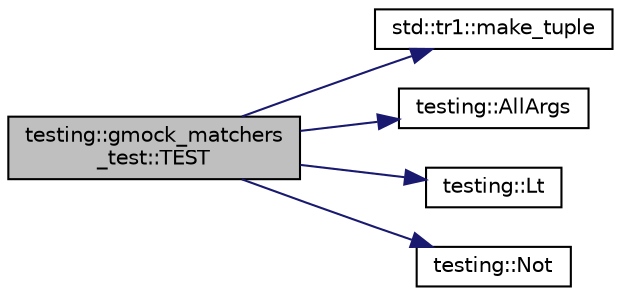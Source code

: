 digraph "testing::gmock_matchers_test::TEST"
{
  edge [fontname="Helvetica",fontsize="10",labelfontname="Helvetica",labelfontsize="10"];
  node [fontname="Helvetica",fontsize="10",shape=record];
  rankdir="LR";
  Node938 [label="testing::gmock_matchers\l_test::TEST",height=0.2,width=0.4,color="black", fillcolor="grey75", style="filled", fontcolor="black"];
  Node938 -> Node939 [color="midnightblue",fontsize="10",style="solid",fontname="Helvetica"];
  Node939 [label="std::tr1::make_tuple",height=0.2,width=0.4,color="black", fillcolor="white", style="filled",URL="$d2/db7/namespacestd_1_1tr1.html#af7e12a0f5b5791b5b7c49a5a17b85359"];
  Node938 -> Node940 [color="midnightblue",fontsize="10",style="solid",fontname="Helvetica"];
  Node940 [label="testing::AllArgs",height=0.2,width=0.4,color="black", fillcolor="white", style="filled",URL="$d0/d75/namespacetesting.html#a2522e94b71f88fbfbbcf6942cd0c6ee0"];
  Node938 -> Node941 [color="midnightblue",fontsize="10",style="solid",fontname="Helvetica"];
  Node941 [label="testing::Lt",height=0.2,width=0.4,color="black", fillcolor="white", style="filled",URL="$d0/d75/namespacetesting.html#ad621459957a8bcdd3c256b7940ecbf99"];
  Node938 -> Node942 [color="midnightblue",fontsize="10",style="solid",fontname="Helvetica"];
  Node942 [label="testing::Not",height=0.2,width=0.4,color="black", fillcolor="white", style="filled",URL="$d0/d75/namespacetesting.html#a3d7d0dda7e51b13fe2f5aa28e23ed6b6"];
}
